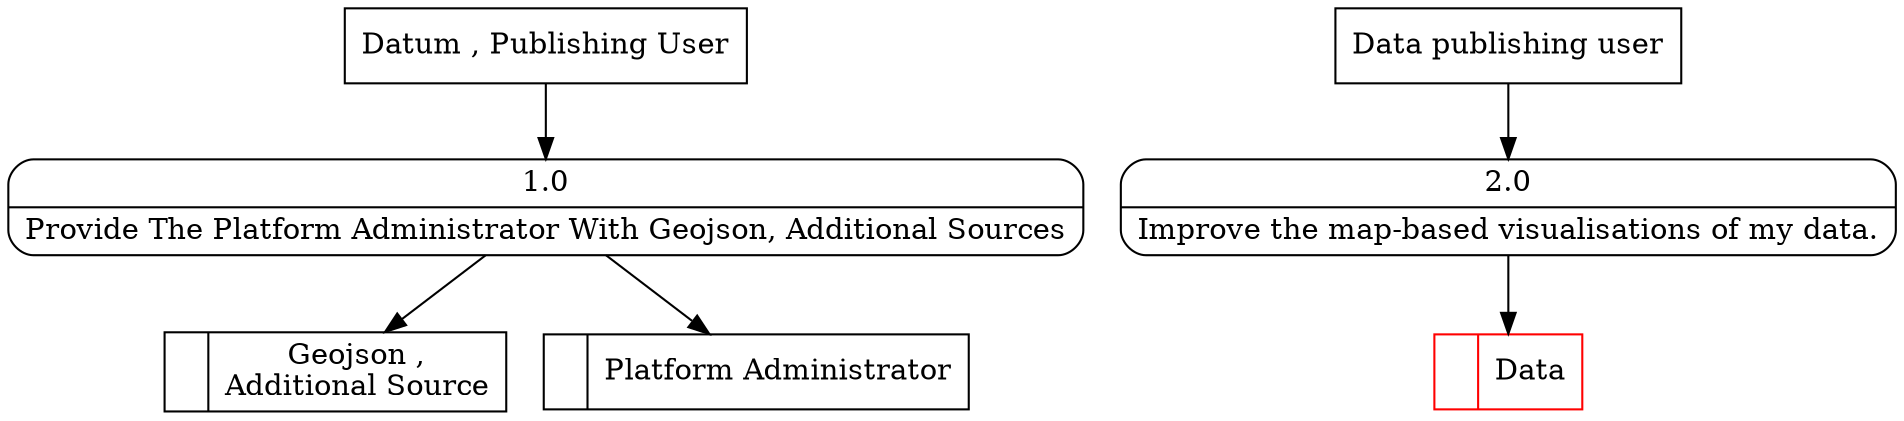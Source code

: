 digraph dfd2{ 
node[shape=record]
200 [label="<f0>  |<f1> Geojson ,\nAdditional Source " ];
201 [label="<f0>  |<f1> Platform Administrator " ];
202 [label="Datum , Publishing User" shape=box];
203 [label="{<f0> 1.0|<f1> Provide The Platform Administrator With Geojson, Additional Sources }" shape=Mrecord];
2 [label="{<f0> 2.0|<f1> Improve the map-based visualisations of my data. }" shape=Mrecord];
1000 [label="Data publishing user" shape=box];
1000 -> 2
1002 [label="<f0>  |<f1> Data " color=red];
2 -> 1002
202 -> 203
203 -> 201
203 -> 200
}